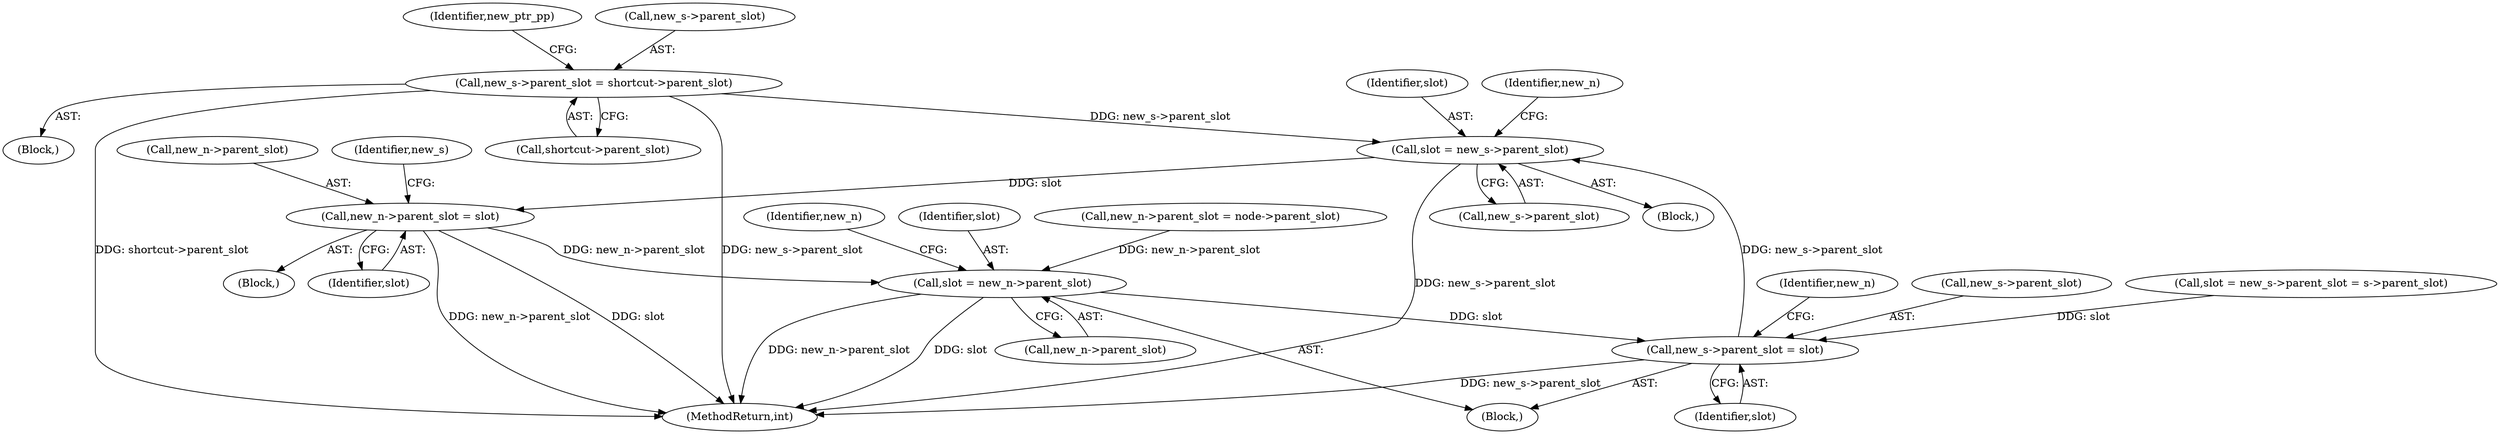 digraph "0_linux_95389b08d93d5c06ec63ab49bd732b0069b7c35e@pointer" {
"1000256" [label="(Call,new_s->parent_slot = shortcut->parent_slot)"];
"1000745" [label="(Call,slot = new_s->parent_slot)"];
"1000765" [label="(Call,new_n->parent_slot = slot)"];
"1000627" [label="(Call,slot = new_n->parent_slot)"];
"1000706" [label="(Call,new_s->parent_slot = slot)"];
"1000753" [label="(Identifier,new_n)"];
"1000878" [label="(MethodReturn,int)"];
"1000629" [label="(Call,new_n->parent_slot)"];
"1000756" [label="(Block,)"];
"1000769" [label="(Identifier,slot)"];
"1000265" [label="(Identifier,new_ptr_pp)"];
"1000745" [label="(Call,slot = new_s->parent_slot)"];
"1000627" [label="(Call,slot = new_n->parent_slot)"];
"1000706" [label="(Call,new_s->parent_slot = slot)"];
"1000712" [label="(Identifier,new_n)"];
"1000257" [label="(Call,new_s->parent_slot)"];
"1000746" [label="(Identifier,slot)"];
"1000256" [label="(Call,new_s->parent_slot = shortcut->parent_slot)"];
"1000765" [label="(Call,new_n->parent_slot = slot)"];
"1000707" [label="(Call,new_s->parent_slot)"];
"1000771" [label="(Identifier,new_s)"];
"1000735" [label="(Block,)"];
"1000710" [label="(Identifier,slot)"];
"1000672" [label="(Call,slot = new_s->parent_slot = s->parent_slot)"];
"1000614" [label="(Block,)"];
"1000260" [label="(Call,shortcut->parent_slot)"];
"1000747" [label="(Call,new_s->parent_slot)"];
"1000304" [label="(Call,new_n->parent_slot = node->parent_slot)"];
"1000633" [label="(Identifier,new_n)"];
"1000628" [label="(Identifier,slot)"];
"1000207" [label="(Block,)"];
"1000766" [label="(Call,new_n->parent_slot)"];
"1000256" -> "1000207"  [label="AST: "];
"1000256" -> "1000260"  [label="CFG: "];
"1000257" -> "1000256"  [label="AST: "];
"1000260" -> "1000256"  [label="AST: "];
"1000265" -> "1000256"  [label="CFG: "];
"1000256" -> "1000878"  [label="DDG: shortcut->parent_slot"];
"1000256" -> "1000878"  [label="DDG: new_s->parent_slot"];
"1000256" -> "1000745"  [label="DDG: new_s->parent_slot"];
"1000745" -> "1000735"  [label="AST: "];
"1000745" -> "1000747"  [label="CFG: "];
"1000746" -> "1000745"  [label="AST: "];
"1000747" -> "1000745"  [label="AST: "];
"1000753" -> "1000745"  [label="CFG: "];
"1000745" -> "1000878"  [label="DDG: new_s->parent_slot"];
"1000706" -> "1000745"  [label="DDG: new_s->parent_slot"];
"1000745" -> "1000765"  [label="DDG: slot"];
"1000765" -> "1000756"  [label="AST: "];
"1000765" -> "1000769"  [label="CFG: "];
"1000766" -> "1000765"  [label="AST: "];
"1000769" -> "1000765"  [label="AST: "];
"1000771" -> "1000765"  [label="CFG: "];
"1000765" -> "1000878"  [label="DDG: slot"];
"1000765" -> "1000878"  [label="DDG: new_n->parent_slot"];
"1000765" -> "1000627"  [label="DDG: new_n->parent_slot"];
"1000627" -> "1000614"  [label="AST: "];
"1000627" -> "1000629"  [label="CFG: "];
"1000628" -> "1000627"  [label="AST: "];
"1000629" -> "1000627"  [label="AST: "];
"1000633" -> "1000627"  [label="CFG: "];
"1000627" -> "1000878"  [label="DDG: new_n->parent_slot"];
"1000627" -> "1000878"  [label="DDG: slot"];
"1000304" -> "1000627"  [label="DDG: new_n->parent_slot"];
"1000627" -> "1000706"  [label="DDG: slot"];
"1000706" -> "1000614"  [label="AST: "];
"1000706" -> "1000710"  [label="CFG: "];
"1000707" -> "1000706"  [label="AST: "];
"1000710" -> "1000706"  [label="AST: "];
"1000712" -> "1000706"  [label="CFG: "];
"1000706" -> "1000878"  [label="DDG: new_s->parent_slot"];
"1000672" -> "1000706"  [label="DDG: slot"];
}
